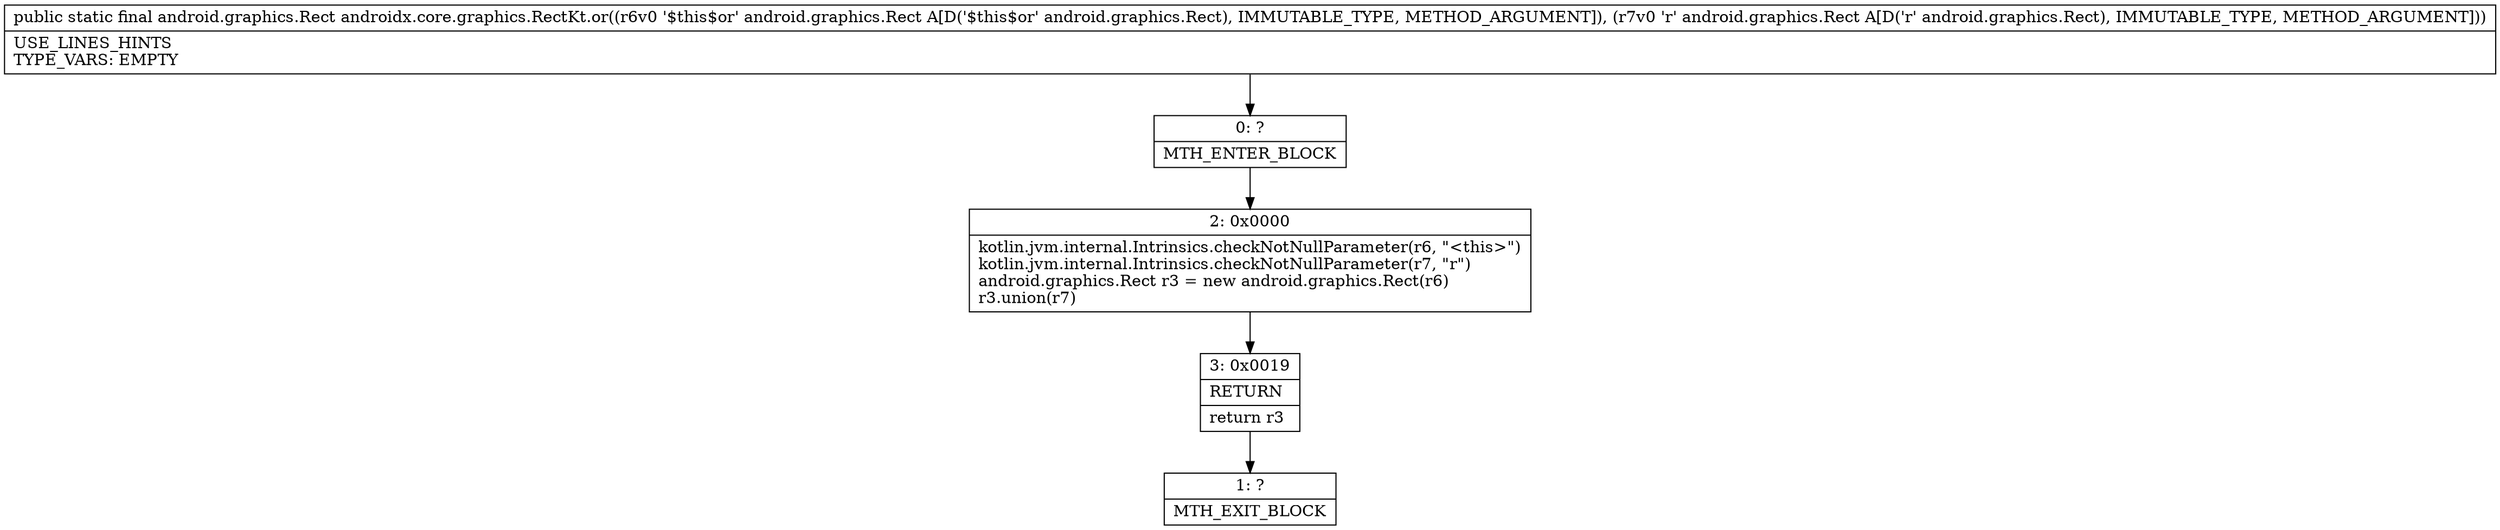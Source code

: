 digraph "CFG forandroidx.core.graphics.RectKt.or(Landroid\/graphics\/Rect;Landroid\/graphics\/Rect;)Landroid\/graphics\/Rect;" {
Node_0 [shape=record,label="{0\:\ ?|MTH_ENTER_BLOCK\l}"];
Node_2 [shape=record,label="{2\:\ 0x0000|kotlin.jvm.internal.Intrinsics.checkNotNullParameter(r6, \"\<this\>\")\lkotlin.jvm.internal.Intrinsics.checkNotNullParameter(r7, \"r\")\landroid.graphics.Rect r3 = new android.graphics.Rect(r6)\lr3.union(r7)\l}"];
Node_3 [shape=record,label="{3\:\ 0x0019|RETURN\l|return r3\l}"];
Node_1 [shape=record,label="{1\:\ ?|MTH_EXIT_BLOCK\l}"];
MethodNode[shape=record,label="{public static final android.graphics.Rect androidx.core.graphics.RectKt.or((r6v0 '$this$or' android.graphics.Rect A[D('$this$or' android.graphics.Rect), IMMUTABLE_TYPE, METHOD_ARGUMENT]), (r7v0 'r' android.graphics.Rect A[D('r' android.graphics.Rect), IMMUTABLE_TYPE, METHOD_ARGUMENT]))  | USE_LINES_HINTS\lTYPE_VARS: EMPTY\l}"];
MethodNode -> Node_0;Node_0 -> Node_2;
Node_2 -> Node_3;
Node_3 -> Node_1;
}

